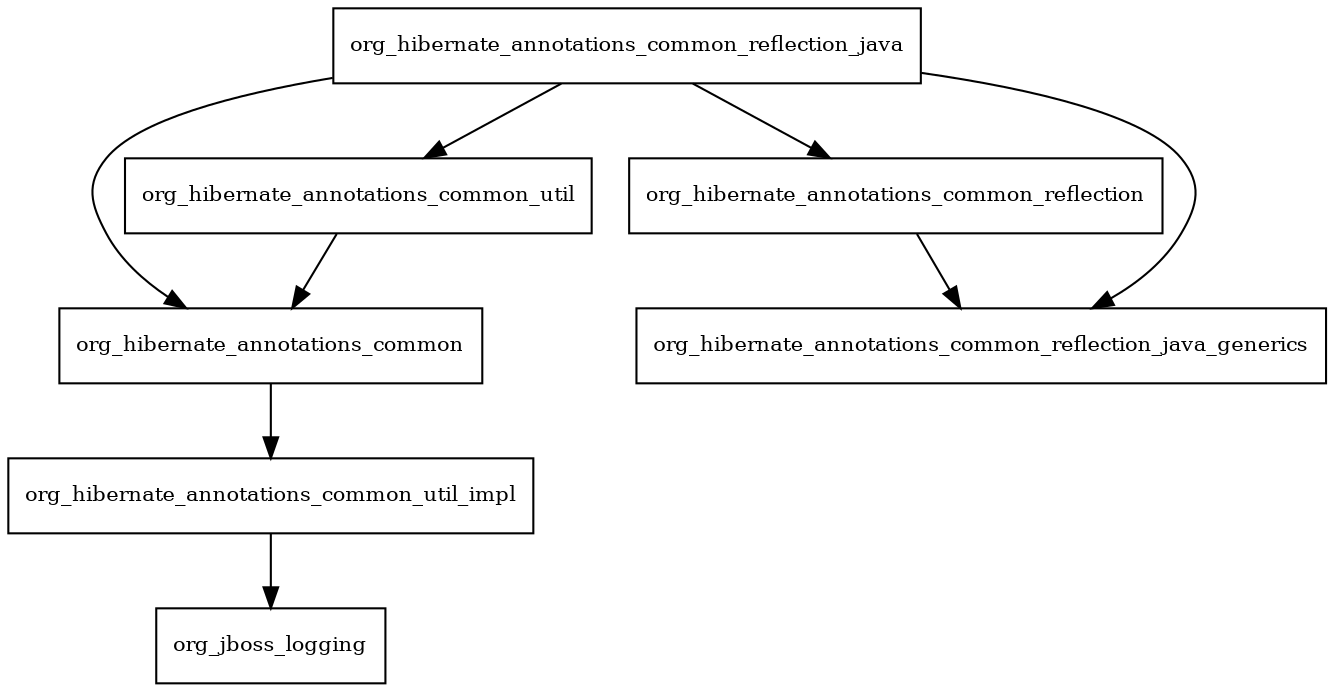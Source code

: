 digraph hibernate_commons_annotations_4_0_1_Final_redhat_2_package_dependencies {
  node [shape = box, fontsize=10.0];
  org_hibernate_annotations_common -> org_hibernate_annotations_common_util_impl;
  org_hibernate_annotations_common_reflection -> org_hibernate_annotations_common_reflection_java_generics;
  org_hibernate_annotations_common_reflection_java -> org_hibernate_annotations_common;
  org_hibernate_annotations_common_reflection_java -> org_hibernate_annotations_common_reflection;
  org_hibernate_annotations_common_reflection_java -> org_hibernate_annotations_common_reflection_java_generics;
  org_hibernate_annotations_common_reflection_java -> org_hibernate_annotations_common_util;
  org_hibernate_annotations_common_util -> org_hibernate_annotations_common;
  org_hibernate_annotations_common_util_impl -> org_jboss_logging;
}
